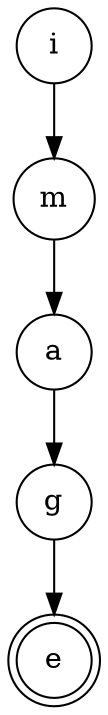 digraph {   
    node [shape = doublecircle, color = black] e ;
    node [shape = circle];
    node [color= black];
    i -> m -> a -> g -> e;	
}